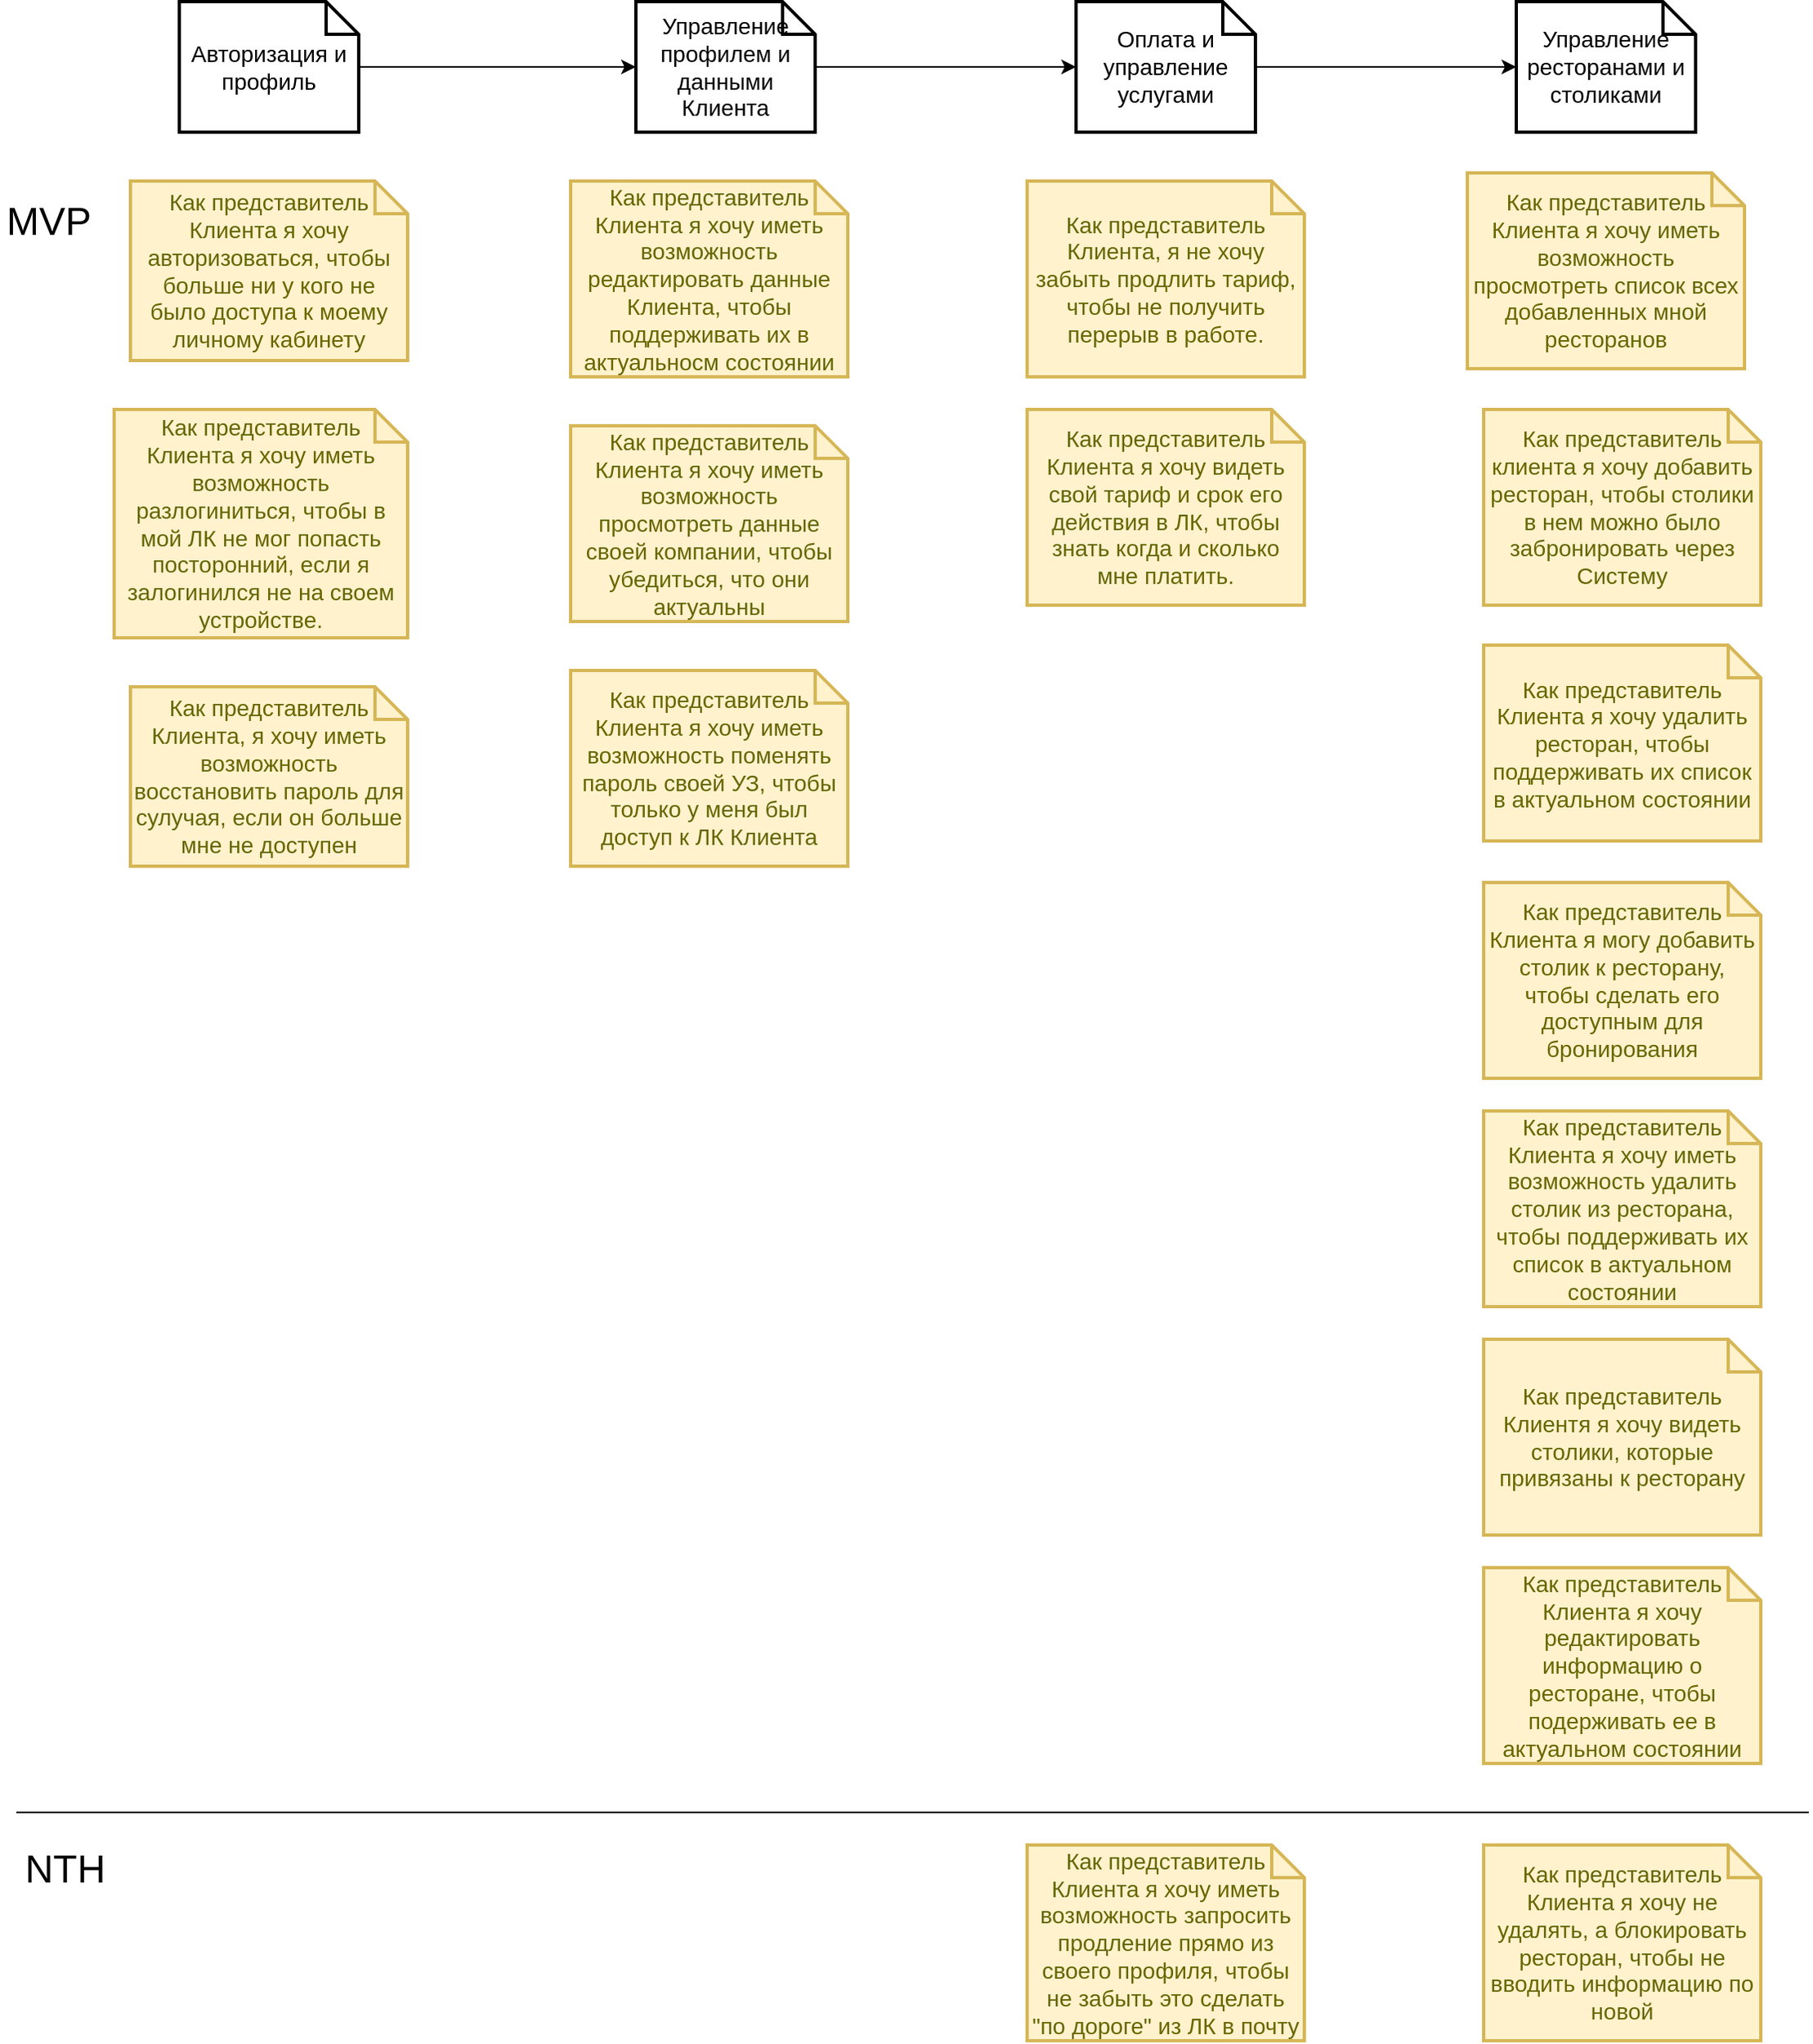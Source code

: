<mxfile version="17.4.6" type="github">
  <diagram id="47x-5v3yfqEYgoNktSU5" name="Page-1">
    <mxGraphModel dx="960" dy="604" grid="1" gridSize="10" guides="1" tooltips="1" connect="1" arrows="1" fold="1" page="1" pageScale="1" pageWidth="827" pageHeight="1169" math="0" shadow="0">
      <root>
        <mxCell id="0" />
        <mxCell id="1" parent="0" />
        <mxCell id="w1KEjnMWuGDtwRHeb4zf-1" value="" style="edgeStyle=orthogonalEdgeStyle;rounded=0;orthogonalLoop=1;jettySize=auto;html=1;fontSize=12;" parent="1" source="w1KEjnMWuGDtwRHeb4zf-2" target="w1KEjnMWuGDtwRHeb4zf-4" edge="1">
          <mxGeometry relative="1" as="geometry" />
        </mxCell>
        <mxCell id="w1KEjnMWuGDtwRHeb4zf-2" value="Авторизация и профиль" style="shape=note;strokeWidth=2;fontSize=14;size=20;whiteSpace=wrap;html=1;" parent="1" vertex="1">
          <mxGeometry x="120" y="70" width="110.0" height="80" as="geometry" />
        </mxCell>
        <mxCell id="w1KEjnMWuGDtwRHeb4zf-15" value="" style="edgeStyle=orthogonalEdgeStyle;rounded=0;orthogonalLoop=1;jettySize=auto;html=1;" parent="1" source="w1KEjnMWuGDtwRHeb4zf-4" target="w1KEjnMWuGDtwRHeb4zf-14" edge="1">
          <mxGeometry relative="1" as="geometry" />
        </mxCell>
        <mxCell id="w1KEjnMWuGDtwRHeb4zf-4" value="Управление профилем и данными Клиента" style="shape=note;strokeWidth=2;fontSize=14;size=20;whiteSpace=wrap;html=1;" parent="1" vertex="1">
          <mxGeometry x="400" y="70" width="110.0" height="80" as="geometry" />
        </mxCell>
        <mxCell id="w1KEjnMWuGDtwRHeb4zf-5" value="Управление ресторанами и столиками" style="shape=note;strokeWidth=2;fontSize=14;size=20;whiteSpace=wrap;html=1;" parent="1" vertex="1">
          <mxGeometry x="940" y="70" width="110.0" height="80" as="geometry" />
        </mxCell>
        <mxCell id="w1KEjnMWuGDtwRHeb4zf-6" value="Как представитель Клиента я хочу авторизоваться, чтобы больше ни у кого не было доступа к моему личному кабинету" style="shape=note;strokeWidth=2;fontSize=14;size=20;whiteSpace=wrap;fillColor=#fff2cc;strokeColor=#d6b656;fontColor=#666600;" parent="1" vertex="1">
          <mxGeometry x="90" y="180" width="170" height="110" as="geometry" />
        </mxCell>
        <mxCell id="w1KEjnMWuGDtwRHeb4zf-7" value="Как представитель Клиента я хочу иметь возможность разлогиниться, чтобы в мой ЛК не мог попасть посторонний, если я залогинился не на своем устройстве." style="shape=note;strokeWidth=2;fontSize=14;size=20;whiteSpace=wrap;fillColor=#fff2cc;strokeColor=#d6b656;fontColor=#666600;" parent="1" vertex="1">
          <mxGeometry x="80" y="320" width="180" height="140" as="geometry" />
        </mxCell>
        <mxCell id="w1KEjnMWuGDtwRHeb4zf-8" value="Как представитель Клиента, я хочу иметь возможность восстановить пароль для сулучая, если он больше мне не доступен" style="shape=note;strokeWidth=2;fontSize=14;size=20;whiteSpace=wrap;fillColor=#fff2cc;strokeColor=#d6b656;fontColor=#666600;" parent="1" vertex="1">
          <mxGeometry x="90" y="490" width="170" height="110" as="geometry" />
        </mxCell>
        <mxCell id="w1KEjnMWuGDtwRHeb4zf-9" value="Как представитель Клиента я хочу иметь возможность редактировать данные Клиента, чтобы поддерживать их в актуальносм состоянии" style="shape=note;strokeWidth=2;fontSize=14;size=20;whiteSpace=wrap;fillColor=#fff2cc;strokeColor=#d6b656;fontColor=#666600;" parent="1" vertex="1">
          <mxGeometry x="360" y="180" width="170" height="120" as="geometry" />
        </mxCell>
        <mxCell id="w1KEjnMWuGDtwRHeb4zf-11" value="Как представитель Клиента я хочу иметь возможность просмотреть данные своей компании, чтобы убедиться, что они актуальны" style="shape=note;strokeWidth=2;fontSize=14;size=20;whiteSpace=wrap;fillColor=#fff2cc;strokeColor=#d6b656;fontColor=#666600;" parent="1" vertex="1">
          <mxGeometry x="360" y="330" width="170" height="120" as="geometry" />
        </mxCell>
        <mxCell id="w1KEjnMWuGDtwRHeb4zf-12" value="Как представитель Клиента я хочу иметь возможность поменять пароль своей УЗ, чтобы только у меня был доступ к ЛК Клиента" style="shape=note;strokeWidth=2;fontSize=14;size=20;whiteSpace=wrap;fillColor=#fff2cc;strokeColor=#d6b656;fontColor=#666600;" parent="1" vertex="1">
          <mxGeometry x="360" y="480" width="170" height="120" as="geometry" />
        </mxCell>
        <mxCell id="w1KEjnMWuGDtwRHeb4zf-13" value="Как представитель Клиента я хочу видеть свой тариф и срок его действия в ЛК, чтобы знать когда и сколько мне платить." style="shape=note;strokeWidth=2;fontSize=14;size=20;whiteSpace=wrap;fillColor=#fff2cc;strokeColor=#d6b656;fontColor=#666600;" parent="1" vertex="1">
          <mxGeometry x="640" y="320" width="170" height="120" as="geometry" />
        </mxCell>
        <mxCell id="w1KEjnMWuGDtwRHeb4zf-16" style="edgeStyle=orthogonalEdgeStyle;rounded=0;orthogonalLoop=1;jettySize=auto;html=1;entryX=0;entryY=0.5;entryDx=0;entryDy=0;entryPerimeter=0;" parent="1" source="w1KEjnMWuGDtwRHeb4zf-14" target="w1KEjnMWuGDtwRHeb4zf-5" edge="1">
          <mxGeometry relative="1" as="geometry" />
        </mxCell>
        <mxCell id="w1KEjnMWuGDtwRHeb4zf-14" value="Оплата и управление услугами" style="shape=note;strokeWidth=2;fontSize=14;size=20;whiteSpace=wrap;html=1;" parent="1" vertex="1">
          <mxGeometry x="670" y="70" width="110.0" height="80" as="geometry" />
        </mxCell>
        <mxCell id="w1KEjnMWuGDtwRHeb4zf-17" value="Как представитель Клиента, я не хочу забыть продлить тариф, чтобы не получить перерыв в работе." style="shape=note;strokeWidth=2;fontSize=14;size=20;whiteSpace=wrap;fillColor=#fff2cc;strokeColor=#d6b656;fontColor=#666600;" parent="1" vertex="1">
          <mxGeometry x="640" y="180" width="170" height="120" as="geometry" />
        </mxCell>
        <mxCell id="w1KEjnMWuGDtwRHeb4zf-18" value="Как представитель Клиента я хочу иметь возможность просмотреть список всех добавленных мной ресторанов" style="shape=note;strokeWidth=2;fontSize=14;size=20;whiteSpace=wrap;fillColor=#fff2cc;strokeColor=#d6b656;fontColor=#666600;" parent="1" vertex="1">
          <mxGeometry x="910" y="175" width="170" height="120" as="geometry" />
        </mxCell>
        <mxCell id="w1KEjnMWuGDtwRHeb4zf-19" value="Как представитель клиента я хочу добавить ресторан, чтобы столики в нем можно было забронировать через Систему" style="shape=note;strokeWidth=2;fontSize=14;size=20;whiteSpace=wrap;fillColor=#fff2cc;strokeColor=#d6b656;fontColor=#666600;" parent="1" vertex="1">
          <mxGeometry x="920" y="320" width="170" height="120" as="geometry" />
        </mxCell>
        <mxCell id="w1KEjnMWuGDtwRHeb4zf-20" value="Как представитель Клиента я хочу удалить ресторан, чтобы поддерживать их список в актуальном состоянии" style="shape=note;strokeWidth=2;fontSize=14;size=20;whiteSpace=wrap;fillColor=#fff2cc;strokeColor=#d6b656;fontColor=#666600;" parent="1" vertex="1">
          <mxGeometry x="920" y="464.5" width="170" height="120" as="geometry" />
        </mxCell>
        <mxCell id="w1KEjnMWuGDtwRHeb4zf-21" value="Как представитель Клиента я хочу не удалять, а блокировать ресторан, чтобы не вводить информацию по новой" style="shape=note;strokeWidth=2;fontSize=14;size=20;whiteSpace=wrap;fillColor=#fff2cc;strokeColor=#d6b656;fontColor=#666600;" parent="1" vertex="1">
          <mxGeometry x="920" y="1200" width="170" height="120" as="geometry" />
        </mxCell>
        <mxCell id="w1KEjnMWuGDtwRHeb4zf-22" value="Как представитель Клиента я хочу редактировать информацию о ресторане, чтобы подерживать ее в актуальном состоянии" style="shape=note;strokeWidth=2;fontSize=14;size=20;whiteSpace=wrap;fillColor=#fff2cc;strokeColor=#d6b656;fontColor=#666600;" parent="1" vertex="1">
          <mxGeometry x="920" y="1030" width="170" height="120" as="geometry" />
        </mxCell>
        <mxCell id="w1KEjnMWuGDtwRHeb4zf-23" value="Как представитель Клиентя я хочу видеть столики, которые привязаны к ресторану" style="shape=note;strokeWidth=2;fontSize=14;size=20;whiteSpace=wrap;fillColor=#fff2cc;strokeColor=#d6b656;fontColor=#666600;" parent="1" vertex="1">
          <mxGeometry x="920" y="890" width="170" height="120" as="geometry" />
        </mxCell>
        <mxCell id="w1KEjnMWuGDtwRHeb4zf-24" value="Как представитель Клиента я могу добавить столик к ресторану, чтобы сделать его доступным для бронирования" style="shape=note;strokeWidth=2;fontSize=14;size=20;whiteSpace=wrap;fillColor=#fff2cc;strokeColor=#d6b656;fontColor=#666600;" parent="1" vertex="1">
          <mxGeometry x="920" y="610" width="170" height="120" as="geometry" />
        </mxCell>
        <mxCell id="w1KEjnMWuGDtwRHeb4zf-25" value="Как представитель Клиента я хочу иметь возможность удалить столик из ресторана, чтобы поддерживать их список в актуальном состоянии" style="shape=note;strokeWidth=2;fontSize=14;size=20;whiteSpace=wrap;fillColor=#fff2cc;strokeColor=#d6b656;fontColor=#666600;" parent="1" vertex="1">
          <mxGeometry x="920" y="750" width="170" height="120" as="geometry" />
        </mxCell>
        <mxCell id="w1KEjnMWuGDtwRHeb4zf-26" value="Как представитель Клиента я хочу иметь возможность запросить продление прямо из своего профиля, чтобы не забыть это сделать &quot;по дороге&quot; из ЛК в почту" style="shape=note;strokeWidth=2;fontSize=14;size=20;whiteSpace=wrap;fillColor=#fff2cc;strokeColor=#d6b656;fontColor=#666600;" parent="1" vertex="1">
          <mxGeometry x="640" y="1200" width="170" height="120" as="geometry" />
        </mxCell>
        <mxCell id="w1KEjnMWuGDtwRHeb4zf-27" value="&lt;font style=&quot;font-size: 24px&quot;&gt;MVP&lt;/font&gt;" style="text;html=1;strokeColor=none;fillColor=none;align=center;verticalAlign=middle;whiteSpace=wrap;rounded=0;" parent="1" vertex="1">
          <mxGeometry x="10" y="190" width="60" height="30" as="geometry" />
        </mxCell>
        <mxCell id="w1KEjnMWuGDtwRHeb4zf-28" value="" style="endArrow=none;html=1;rounded=0;fontSize=24;" parent="1" edge="1">
          <mxGeometry width="50" height="50" relative="1" as="geometry">
            <mxPoint x="20" y="1180" as="sourcePoint" />
            <mxPoint x="1119.412" y="1180" as="targetPoint" />
          </mxGeometry>
        </mxCell>
        <mxCell id="w1KEjnMWuGDtwRHeb4zf-31" value="&lt;font style=&quot;font-size: 24px&quot;&gt;NTH&lt;font style=&quot;font-size: 24px&quot;&gt;&lt;br&gt;&lt;/font&gt;&lt;/font&gt;" style="text;html=1;strokeColor=none;fillColor=none;align=center;verticalAlign=middle;whiteSpace=wrap;rounded=0;" parent="1" vertex="1">
          <mxGeometry x="20" y="1200" width="60" height="30" as="geometry" />
        </mxCell>
      </root>
    </mxGraphModel>
  </diagram>
</mxfile>
